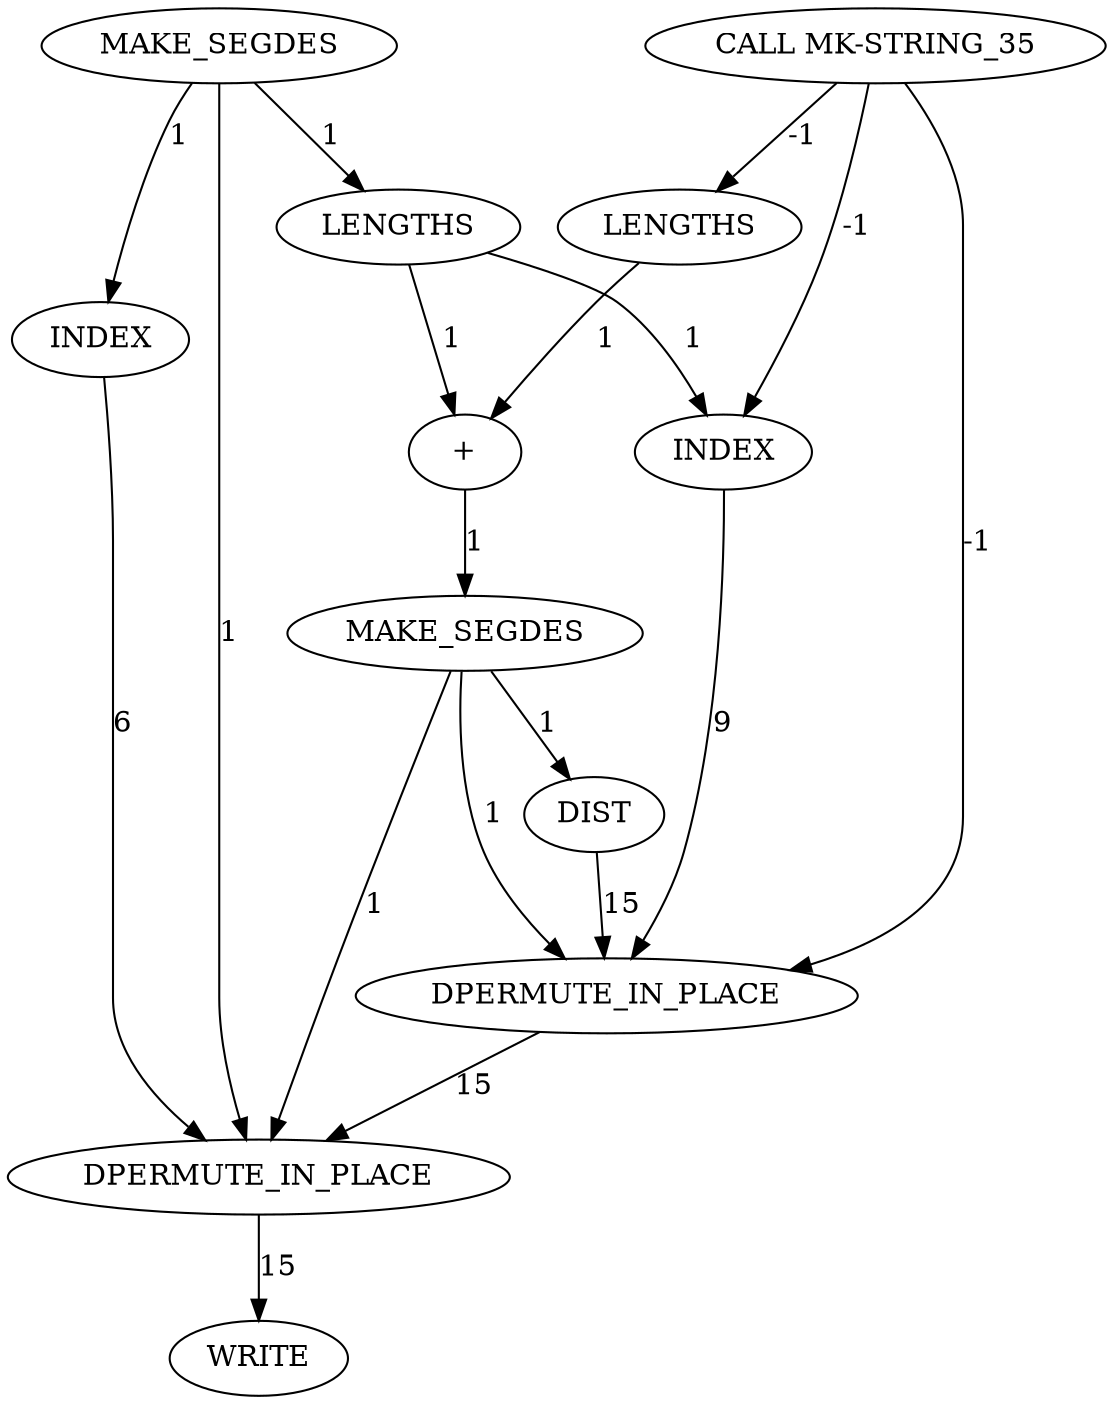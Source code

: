 digraph {
	is_A_INST_5090 [label=INDEX cost=2064]
	is_A_INST_1100 [label=MAKE_SEGDES cost=2021]
	is_A_INST_5118 [label=MAKE_SEGDES cost=43]
	is_A_INST_5094 [label=LENGTHS cost=43]
	is_A_INST_6690 [label=DPERMUTE_IN_PLACE cost=301]
	is_A_INST_6691 [label=DPERMUTE_IN_PLACE cost=172]
	is_A_INST_5148 [label=WRITE cost=0]
	is_A_INST_5124 [label=DIST cost=43]
	is_A_INST_5102 [label=INDEX cost=129]
	is_A_INST_5112 [label=LENGTHS cost=2365]
	is_A_INST_5113 [label="+" cost=86]
	is_A_INST_1103 [label="CALL MK-STRING_35" cost=0]
	is_A_INST_5090 -> is_A_INST_6691 [label=6 cost=6]
	is_A_INST_1100 -> is_A_INST_5090 [label=1 cost=1]
	is_A_INST_1100 -> is_A_INST_5094 [label=1 cost=1]
	is_A_INST_1100 -> is_A_INST_6691 [label=1 cost=1]
	is_A_INST_5118 -> is_A_INST_5124 [label=1 cost=1]
	is_A_INST_5118 -> is_A_INST_6690 [label=1 cost=1]
	is_A_INST_5118 -> is_A_INST_6691 [label=1 cost=1]
	is_A_INST_5094 -> is_A_INST_5102 [label=1 cost=1]
	is_A_INST_5094 -> is_A_INST_5113 [label=1 cost=1]
	is_A_INST_6690 -> is_A_INST_6691 [label=15 cost=15]
	is_A_INST_6691 -> is_A_INST_5148 [label=15 cost=15]
	is_A_INST_5124 -> is_A_INST_6690 [label=15 cost=15]
	is_A_INST_5102 -> is_A_INST_6690 [label=9 cost=9]
	is_A_INST_5112 -> is_A_INST_5113 [label=1 cost=1]
	is_A_INST_5113 -> is_A_INST_5118 [label=1 cost=1]
	is_A_INST_1103 -> is_A_INST_5102 [label=-1 cost=-1]
	is_A_INST_1103 -> is_A_INST_5112 [label=-1 cost=-1]
	is_A_INST_1103 -> is_A_INST_6690 [label=-1 cost=-1]
}
